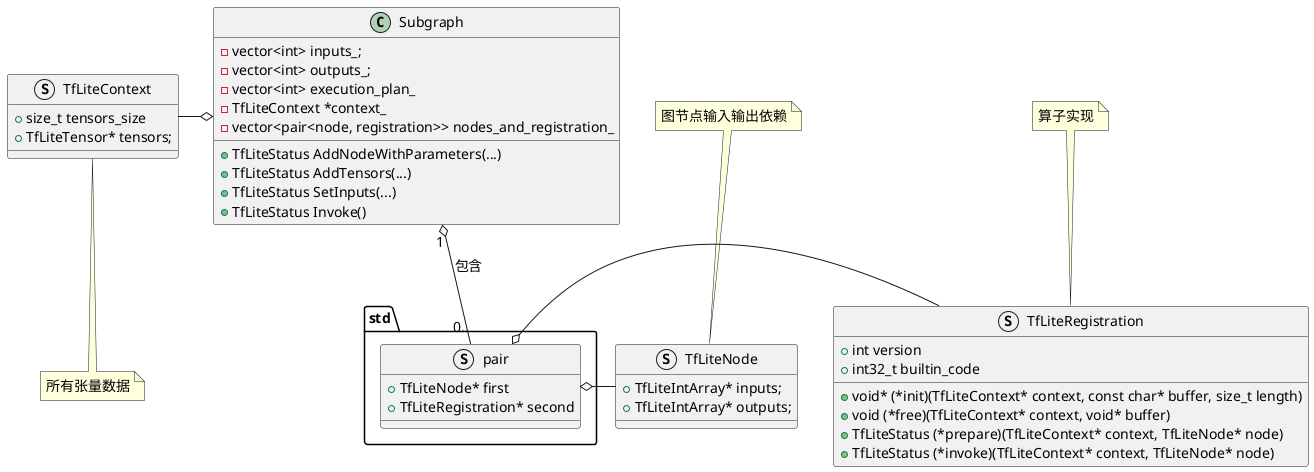 @startuml
set namespaceSeparator ::
skinparam defaultFontName "DankMono Nerd Font"
skinparam defaultFontSize 14

class Subgraph {
- vector<int> inputs_;
- vector<int> outputs_;
- vector<int> execution_plan_
- TfLiteContext *context_
- vector<pair<node, registration>> nodes_and_registration_
+ TfLiteStatus AddNodeWithParameters(...)
+ TfLiteStatus AddTensors(...)
+ TfLiteStatus SetInputs(...)
+ TfLiteStatus Invoke()
}

struct TfLiteNode {
+ TfLiteIntArray* inputs;
+ TfLiteIntArray* outputs;
}

struct TfLiteContext {
+ size_t tensors_size
+ TfLiteTensor* tensors;
}

struct std::pair {
+ TfLiteNode* first
+ TfLiteRegistration* second
}

struct TfLiteRegistration {
+ int version
+ int32_t builtin_code
+ void* (*init)(TfLiteContext* context, const char* buffer, size_t length)
+ void (*free)(TfLiteContext* context, void* buffer)
+ TfLiteStatus (*prepare)(TfLiteContext* context, TfLiteNode* node)
+ TfLiteStatus (*invoke)(TfLiteContext* context, TfLiteNode* node)
}

TfLiteContext -o Subgraph
TfLiteNode -o std::pair
std::pair o- TfLiteRegistration
Subgraph "1" o-- "0.." std::pair : 包含
note bottom of TfLiteContext : 所有张量数据
note top of TfLiteRegistration : 算子实现
note top of TfLiteNode : 图节点输入输出依赖

@enduml